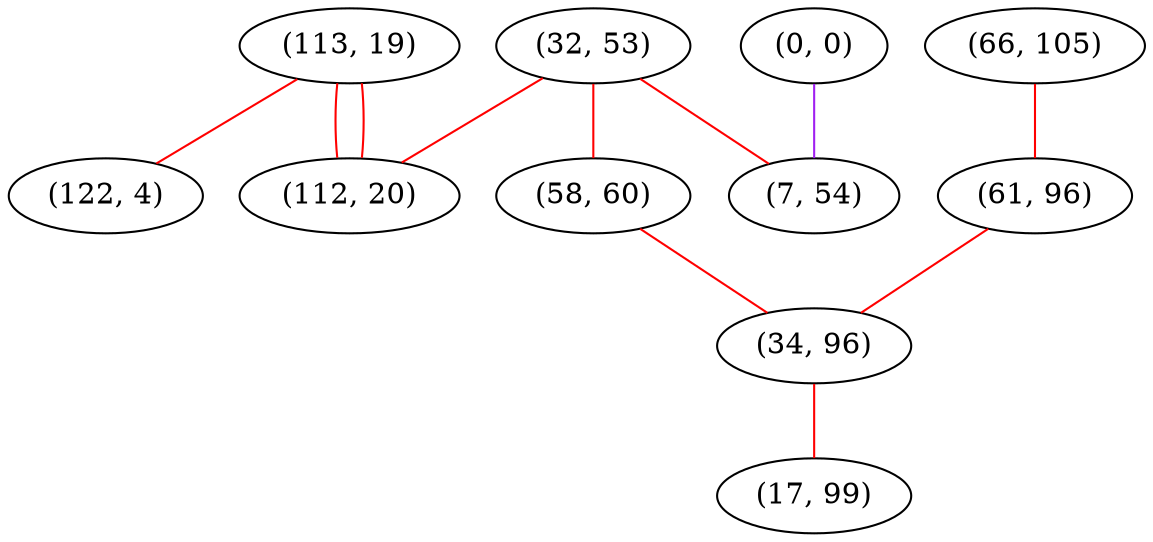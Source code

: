 graph "" {
"(113, 19)";
"(32, 53)";
"(66, 105)";
"(58, 60)";
"(61, 96)";
"(34, 96)";
"(17, 99)";
"(122, 4)";
"(112, 20)";
"(0, 0)";
"(7, 54)";
"(113, 19)" -- "(122, 4)"  [color=red, key=0, weight=1];
"(113, 19)" -- "(112, 20)"  [color=red, key=0, weight=1];
"(113, 19)" -- "(112, 20)"  [color=red, key=1, weight=1];
"(32, 53)" -- "(7, 54)"  [color=red, key=0, weight=1];
"(32, 53)" -- "(58, 60)"  [color=red, key=0, weight=1];
"(32, 53)" -- "(112, 20)"  [color=red, key=0, weight=1];
"(66, 105)" -- "(61, 96)"  [color=red, key=0, weight=1];
"(58, 60)" -- "(34, 96)"  [color=red, key=0, weight=1];
"(61, 96)" -- "(34, 96)"  [color=red, key=0, weight=1];
"(34, 96)" -- "(17, 99)"  [color=red, key=0, weight=1];
"(0, 0)" -- "(7, 54)"  [color=purple, key=0, weight=4];
}
